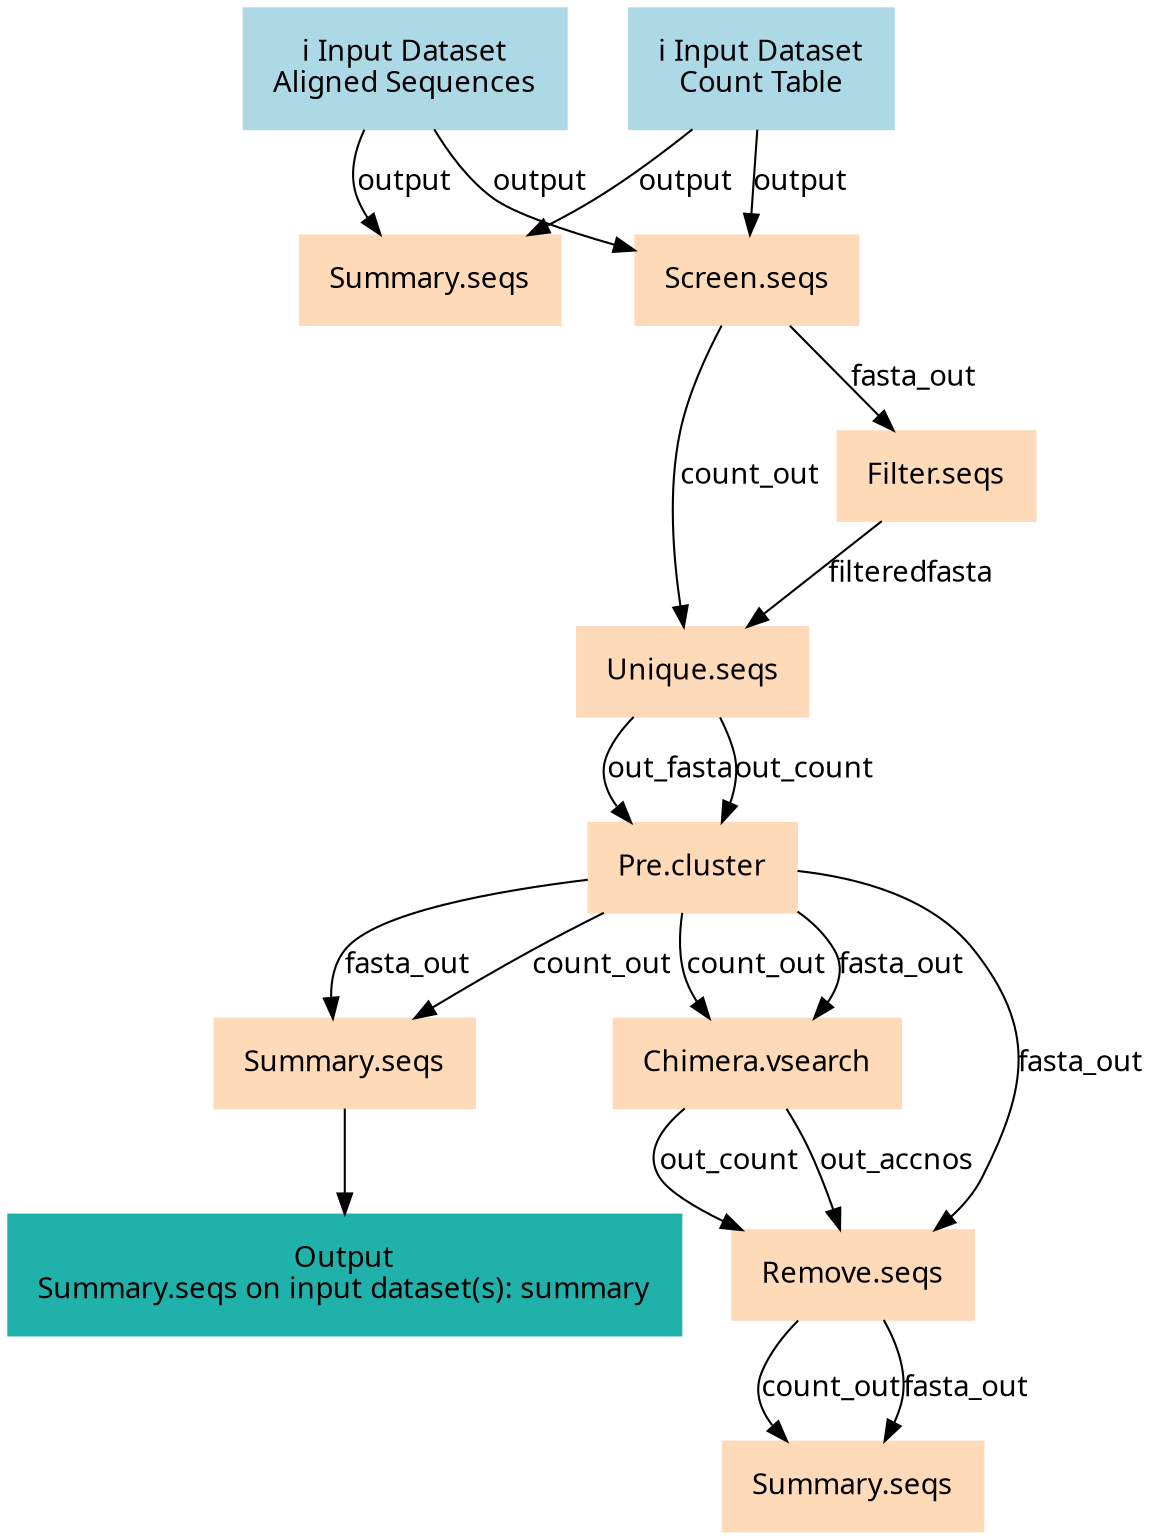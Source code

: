 digraph main {
  node [fontname="Atkinson Hyperlegible", shape=box, color=white,style=filled,color=peachpuff,margin="0.2,0.2"];
  edge [fontname="Atkinson Hyperlegible"];
  0[color=lightblue,label="ℹ️ Input Dataset\nAligned Sequences"]
  1[color=lightblue,label="ℹ️ Input Dataset\nCount Table"]
  2[label="Summary.seqs"]
  1 -> 2 [label="output"]
  0 -> 2 [label="output"]
  3[label="Screen.seqs"]
  1 -> 3 [label="output"]
  0 -> 3 [label="output"]
  4[label="Filter.seqs"]
  3 -> 4 [label="fasta_out"]
  5[label="Unique.seqs"]
  4 -> 5 [label="filteredfasta"]
  3 -> 5 [label="count_out"]
  6[label="Pre.cluster"]
  5 -> 6 [label="out_fasta"]
  5 -> 6 [label="out_count"]
  7[label="Summary.seqs"]
  6 -> 7 [label="count_out"]
  6 -> 7 [label="fasta_out"]
  ka0bbcba140f946789c478bdb4e0b7f6d[color=lightseagreen,label="Output\nSummary.seqs on input dataset(s): summary"]
  7 -> ka0bbcba140f946789c478bdb4e0b7f6d
  8[label="Chimera.vsearch"]
  6 -> 8 [label="fasta_out"]
  6 -> 8 [label="count_out"]
  9[label="Remove.seqs"]
  8 -> 9 [label="out_accnos"]
  8 -> 9 [label="out_count"]
  6 -> 9 [label="fasta_out"]
  10[label="Summary.seqs"]
  9 -> 10 [label="count_out"]
  9 -> 10 [label="fasta_out"]
}